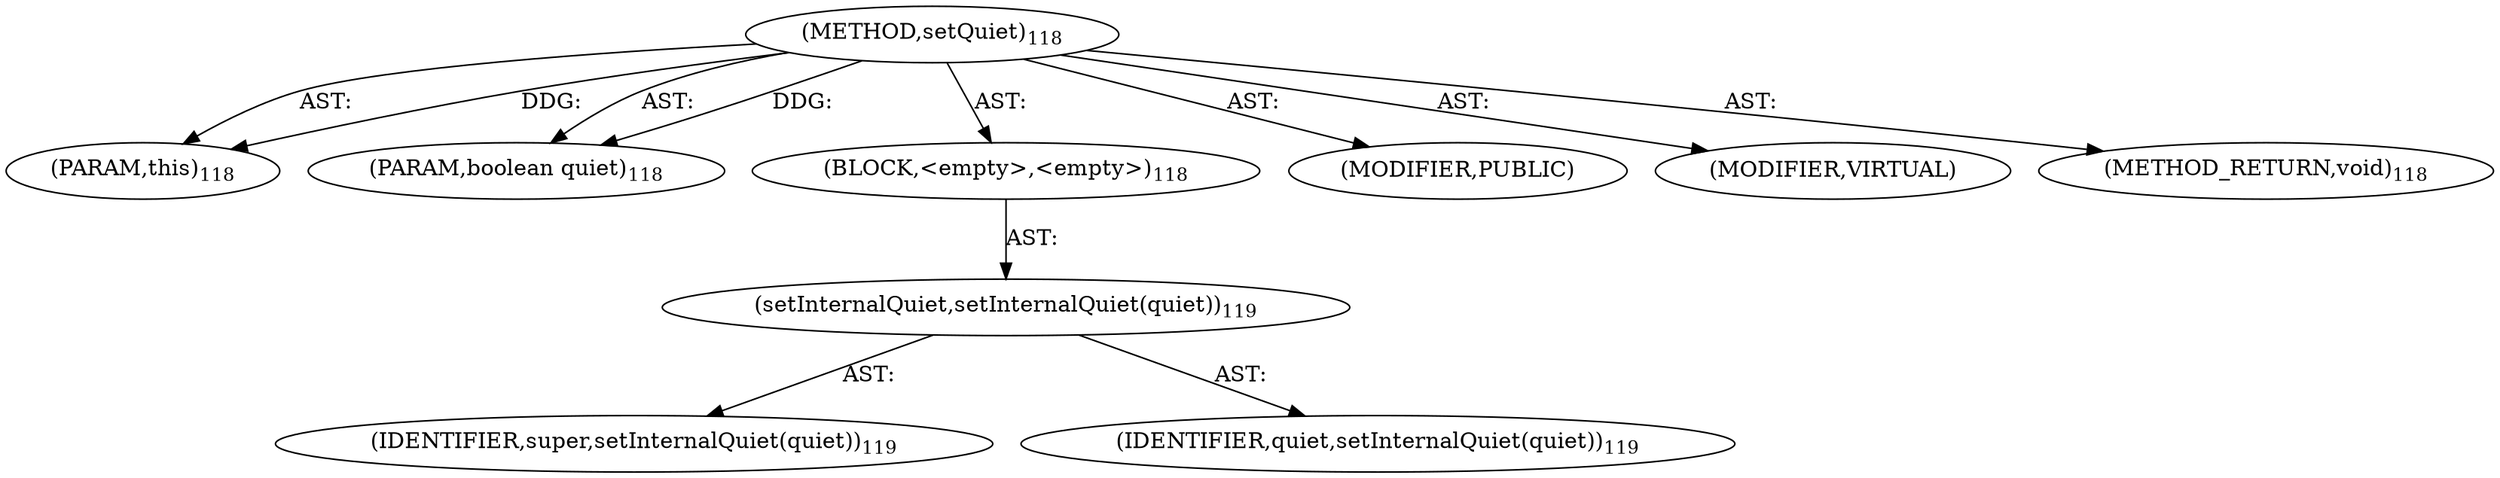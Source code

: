 digraph "setQuiet" {  
"111669149698" [label = <(METHOD,setQuiet)<SUB>118</SUB>> ]
"115964116995" [label = <(PARAM,this)<SUB>118</SUB>> ]
"115964116996" [label = <(PARAM,boolean quiet)<SUB>118</SUB>> ]
"25769803780" [label = <(BLOCK,&lt;empty&gt;,&lt;empty&gt;)<SUB>118</SUB>> ]
"30064771103" [label = <(setInternalQuiet,setInternalQuiet(quiet))<SUB>119</SUB>> ]
"68719476762" [label = <(IDENTIFIER,super,setInternalQuiet(quiet))<SUB>119</SUB>> ]
"68719476763" [label = <(IDENTIFIER,quiet,setInternalQuiet(quiet))<SUB>119</SUB>> ]
"133143986179" [label = <(MODIFIER,PUBLIC)> ]
"133143986180" [label = <(MODIFIER,VIRTUAL)> ]
"128849018882" [label = <(METHOD_RETURN,void)<SUB>118</SUB>> ]
  "111669149698" -> "115964116995"  [ label = "AST: "] 
  "111669149698" -> "115964116996"  [ label = "AST: "] 
  "111669149698" -> "25769803780"  [ label = "AST: "] 
  "111669149698" -> "133143986179"  [ label = "AST: "] 
  "111669149698" -> "133143986180"  [ label = "AST: "] 
  "111669149698" -> "128849018882"  [ label = "AST: "] 
  "25769803780" -> "30064771103"  [ label = "AST: "] 
  "30064771103" -> "68719476762"  [ label = "AST: "] 
  "30064771103" -> "68719476763"  [ label = "AST: "] 
  "111669149698" -> "115964116995"  [ label = "DDG: "] 
  "111669149698" -> "115964116996"  [ label = "DDG: "] 
}
